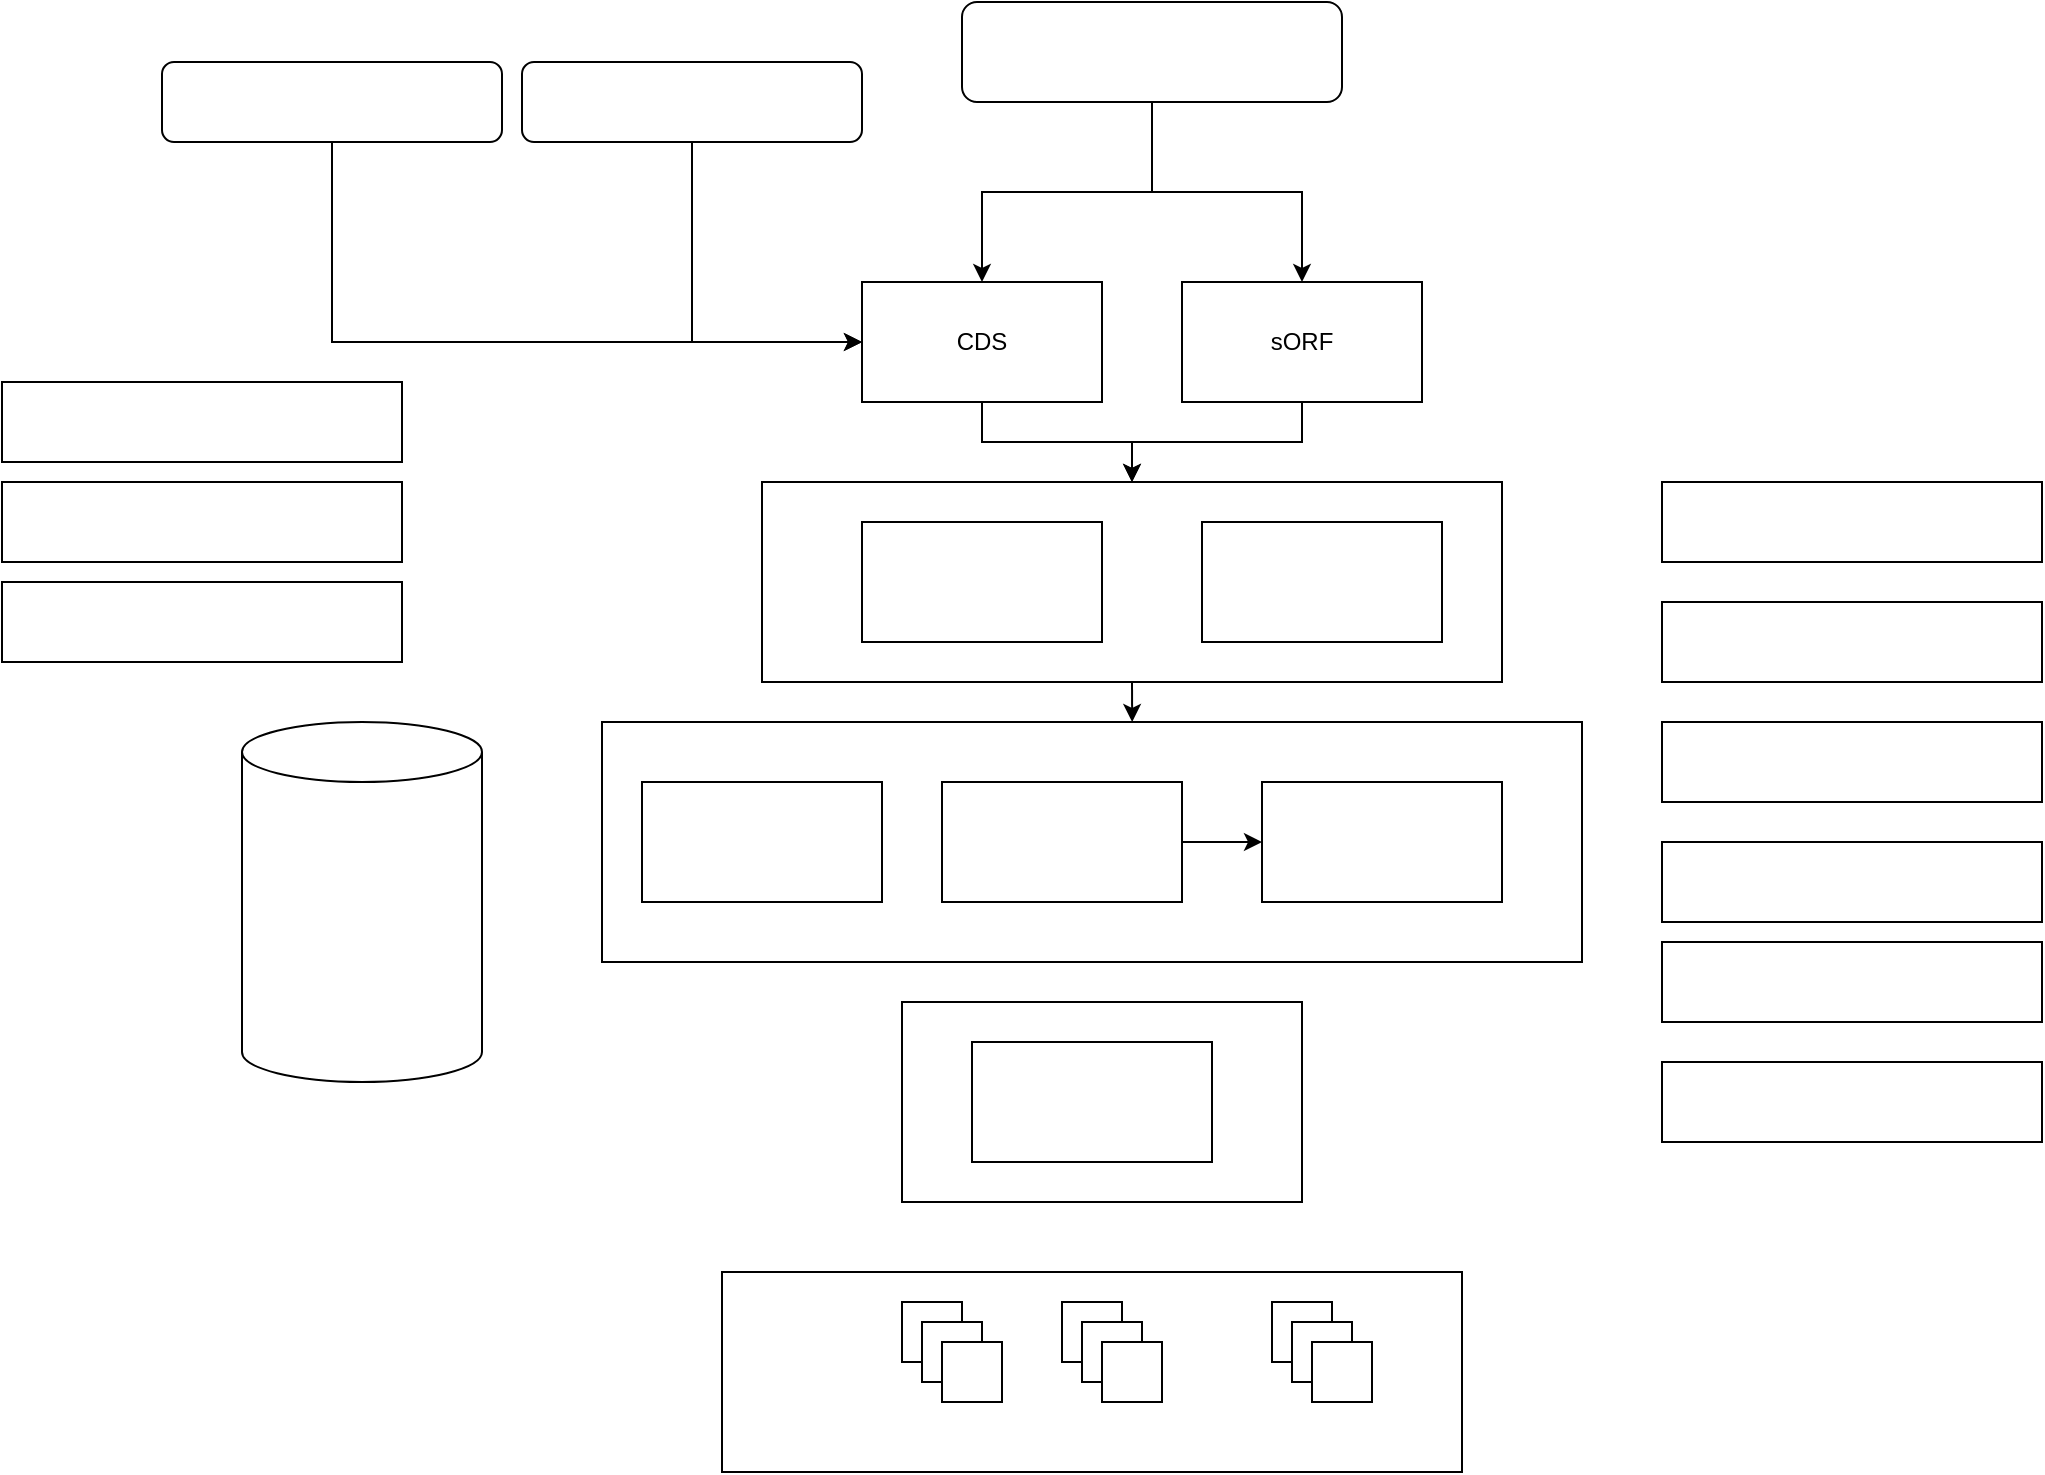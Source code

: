 <mxfile version="24.0.7" type="github">
  <diagram name="Página-1" id="lsY_AHojMyWDu4EsEvxC">
    <mxGraphModel dx="1106" dy="613" grid="1" gridSize="10" guides="1" tooltips="1" connect="1" arrows="1" fold="1" page="1" pageScale="1" pageWidth="1169" pageHeight="827" math="0" shadow="0">
      <root>
        <mxCell id="0" />
        <mxCell id="1" parent="0" />
        <mxCell id="0k39_keqmSAFUSxoz9Lg-10" value="" style="rounded=0;whiteSpace=wrap;html=1;" parent="1" vertex="1">
          <mxGeometry x="480" y="550" width="200" height="100" as="geometry" />
        </mxCell>
        <mxCell id="0k39_keqmSAFUSxoz9Lg-8" value="" style="rounded=0;whiteSpace=wrap;html=1;" parent="1" vertex="1">
          <mxGeometry x="330" y="410" width="490" height="120" as="geometry" />
        </mxCell>
        <mxCell id="0k39_keqmSAFUSxoz9Lg-4" value="" style="rounded=0;whiteSpace=wrap;html=1;" parent="1" vertex="1">
          <mxGeometry x="410" y="290" width="370" height="100" as="geometry" />
        </mxCell>
        <mxCell id="F7AiFnY3k-9bkChaaHXC-7" style="edgeStyle=orthogonalEdgeStyle;rounded=0;orthogonalLoop=1;jettySize=auto;html=1;exitX=0.5;exitY=1;exitDx=0;exitDy=0;" edge="1" parent="1" source="PLAqqT9fA4ukugUgmhYn-3" target="0k39_keqmSAFUSxoz9Lg-4">
          <mxGeometry relative="1" as="geometry" />
        </mxCell>
        <mxCell id="PLAqqT9fA4ukugUgmhYn-3" value="CDS" style="whiteSpace=wrap;html=1;rounded=0;" parent="1" vertex="1">
          <mxGeometry x="460" y="190" width="120" height="60" as="geometry" />
        </mxCell>
        <mxCell id="F7AiFnY3k-9bkChaaHXC-8" style="edgeStyle=orthogonalEdgeStyle;rounded=0;orthogonalLoop=1;jettySize=auto;html=1;exitX=0.5;exitY=1;exitDx=0;exitDy=0;entryX=0.5;entryY=0;entryDx=0;entryDy=0;" edge="1" parent="1" source="PLAqqT9fA4ukugUgmhYn-7" target="0k39_keqmSAFUSxoz9Lg-4">
          <mxGeometry relative="1" as="geometry" />
        </mxCell>
        <mxCell id="PLAqqT9fA4ukugUgmhYn-7" value="sORF" style="whiteSpace=wrap;html=1;rounded=0;" parent="1" vertex="1">
          <mxGeometry x="620" y="190" width="120" height="60" as="geometry" />
        </mxCell>
        <mxCell id="PLAqqT9fA4ukugUgmhYn-12" value="" style="rounded=0;whiteSpace=wrap;html=1;" parent="1" vertex="1">
          <mxGeometry x="460" y="310" width="120" height="60" as="geometry" />
        </mxCell>
        <mxCell id="0k39_keqmSAFUSxoz9Lg-2" value="" style="rounded=0;whiteSpace=wrap;html=1;" parent="1" vertex="1">
          <mxGeometry x="630" y="310" width="120" height="60" as="geometry" />
        </mxCell>
        <mxCell id="0k39_keqmSAFUSxoz9Lg-5" value="" style="rounded=0;whiteSpace=wrap;html=1;" parent="1" vertex="1">
          <mxGeometry x="660" y="440" width="120" height="60" as="geometry" />
        </mxCell>
        <mxCell id="F7AiFnY3k-9bkChaaHXC-10" style="edgeStyle=orthogonalEdgeStyle;rounded=0;orthogonalLoop=1;jettySize=auto;html=1;exitX=1;exitY=0.5;exitDx=0;exitDy=0;" edge="1" parent="1" source="0k39_keqmSAFUSxoz9Lg-6" target="0k39_keqmSAFUSxoz9Lg-5">
          <mxGeometry relative="1" as="geometry" />
        </mxCell>
        <mxCell id="0k39_keqmSAFUSxoz9Lg-6" value="" style="rounded=0;whiteSpace=wrap;html=1;" parent="1" vertex="1">
          <mxGeometry x="500" y="440" width="120" height="60" as="geometry" />
        </mxCell>
        <mxCell id="0k39_keqmSAFUSxoz9Lg-7" value="" style="rounded=0;whiteSpace=wrap;html=1;" parent="1" vertex="1">
          <mxGeometry x="350" y="440" width="120" height="60" as="geometry" />
        </mxCell>
        <mxCell id="0k39_keqmSAFUSxoz9Lg-9" value="" style="rounded=0;whiteSpace=wrap;html=1;" parent="1" vertex="1">
          <mxGeometry x="515" y="570" width="120" height="60" as="geometry" />
        </mxCell>
        <mxCell id="0k39_keqmSAFUSxoz9Lg-11" value="" style="rounded=0;whiteSpace=wrap;html=1;" parent="1" vertex="1">
          <mxGeometry x="390" y="685" width="370" height="100" as="geometry" />
        </mxCell>
        <mxCell id="0k39_keqmSAFUSxoz9Lg-12" value="" style="whiteSpace=wrap;html=1;aspect=fixed;" parent="1" vertex="1">
          <mxGeometry x="480" y="700" width="30" height="30" as="geometry" />
        </mxCell>
        <mxCell id="0k39_keqmSAFUSxoz9Lg-13" value="" style="whiteSpace=wrap;html=1;aspect=fixed;" parent="1" vertex="1">
          <mxGeometry x="490" y="710" width="30" height="30" as="geometry" />
        </mxCell>
        <mxCell id="0k39_keqmSAFUSxoz9Lg-14" value="" style="whiteSpace=wrap;html=1;aspect=fixed;" parent="1" vertex="1">
          <mxGeometry x="500" y="720" width="30" height="30" as="geometry" />
        </mxCell>
        <mxCell id="0k39_keqmSAFUSxoz9Lg-15" value="" style="whiteSpace=wrap;html=1;aspect=fixed;" parent="1" vertex="1">
          <mxGeometry x="560" y="700" width="30" height="30" as="geometry" />
        </mxCell>
        <mxCell id="0k39_keqmSAFUSxoz9Lg-16" value="" style="whiteSpace=wrap;html=1;aspect=fixed;" parent="1" vertex="1">
          <mxGeometry x="570" y="710" width="30" height="30" as="geometry" />
        </mxCell>
        <mxCell id="0k39_keqmSAFUSxoz9Lg-17" value="" style="whiteSpace=wrap;html=1;aspect=fixed;" parent="1" vertex="1">
          <mxGeometry x="580" y="720" width="30" height="30" as="geometry" />
        </mxCell>
        <mxCell id="0k39_keqmSAFUSxoz9Lg-18" value="" style="whiteSpace=wrap;html=1;aspect=fixed;" parent="1" vertex="1">
          <mxGeometry x="665" y="700" width="30" height="30" as="geometry" />
        </mxCell>
        <mxCell id="0k39_keqmSAFUSxoz9Lg-19" value="" style="whiteSpace=wrap;html=1;aspect=fixed;" parent="1" vertex="1">
          <mxGeometry x="675" y="710" width="30" height="30" as="geometry" />
        </mxCell>
        <mxCell id="0k39_keqmSAFUSxoz9Lg-20" value="" style="whiteSpace=wrap;html=1;aspect=fixed;" parent="1" vertex="1">
          <mxGeometry x="685" y="720" width="30" height="30" as="geometry" />
        </mxCell>
        <mxCell id="0k39_keqmSAFUSxoz9Lg-21" value="" style="rounded=0;whiteSpace=wrap;html=1;" parent="1" vertex="1">
          <mxGeometry x="860" y="290" width="190" height="40" as="geometry" />
        </mxCell>
        <mxCell id="0k39_keqmSAFUSxoz9Lg-22" value="" style="rounded=0;whiteSpace=wrap;html=1;" parent="1" vertex="1">
          <mxGeometry x="860" y="350" width="190" height="40" as="geometry" />
        </mxCell>
        <mxCell id="0k39_keqmSAFUSxoz9Lg-23" value="" style="rounded=0;whiteSpace=wrap;html=1;" parent="1" vertex="1">
          <mxGeometry x="860" y="410" width="190" height="40" as="geometry" />
        </mxCell>
        <mxCell id="0k39_keqmSAFUSxoz9Lg-24" value="" style="rounded=0;whiteSpace=wrap;html=1;" parent="1" vertex="1">
          <mxGeometry x="860" y="470" width="190" height="40" as="geometry" />
        </mxCell>
        <mxCell id="0k39_keqmSAFUSxoz9Lg-25" value="" style="rounded=0;whiteSpace=wrap;html=1;" parent="1" vertex="1">
          <mxGeometry x="860" y="520" width="190" height="40" as="geometry" />
        </mxCell>
        <mxCell id="0k39_keqmSAFUSxoz9Lg-26" value="" style="rounded=0;whiteSpace=wrap;html=1;" parent="1" vertex="1">
          <mxGeometry x="860" y="580" width="190" height="40" as="geometry" />
        </mxCell>
        <mxCell id="F7AiFnY3k-9bkChaaHXC-11" style="edgeStyle=orthogonalEdgeStyle;rounded=0;orthogonalLoop=1;jettySize=auto;html=1;exitX=0.5;exitY=1;exitDx=0;exitDy=0;entryX=0;entryY=0.5;entryDx=0;entryDy=0;" edge="1" parent="1" source="0k39_keqmSAFUSxoz9Lg-280" target="PLAqqT9fA4ukugUgmhYn-3">
          <mxGeometry relative="1" as="geometry" />
        </mxCell>
        <mxCell id="0k39_keqmSAFUSxoz9Lg-280" value="" style="rounded=1;whiteSpace=wrap;html=1;" parent="1" vertex="1">
          <mxGeometry x="110" y="80" width="170" height="40" as="geometry" />
        </mxCell>
        <mxCell id="F7AiFnY3k-9bkChaaHXC-12" style="edgeStyle=orthogonalEdgeStyle;rounded=0;orthogonalLoop=1;jettySize=auto;html=1;exitX=0.5;exitY=1;exitDx=0;exitDy=0;entryX=0;entryY=0.5;entryDx=0;entryDy=0;" edge="1" parent="1" source="0k39_keqmSAFUSxoz9Lg-281" target="PLAqqT9fA4ukugUgmhYn-3">
          <mxGeometry relative="1" as="geometry" />
        </mxCell>
        <mxCell id="0k39_keqmSAFUSxoz9Lg-281" value="" style="rounded=1;whiteSpace=wrap;html=1;" parent="1" vertex="1">
          <mxGeometry x="290" y="80" width="170" height="40" as="geometry" />
        </mxCell>
        <mxCell id="F7AiFnY3k-9bkChaaHXC-5" style="edgeStyle=orthogonalEdgeStyle;rounded=0;orthogonalLoop=1;jettySize=auto;html=1;exitX=0.5;exitY=1;exitDx=0;exitDy=0;entryX=0.5;entryY=0;entryDx=0;entryDy=0;" edge="1" parent="1" source="0k39_keqmSAFUSxoz9Lg-282" target="PLAqqT9fA4ukugUgmhYn-3">
          <mxGeometry relative="1" as="geometry" />
        </mxCell>
        <mxCell id="F7AiFnY3k-9bkChaaHXC-6" style="edgeStyle=orthogonalEdgeStyle;rounded=0;orthogonalLoop=1;jettySize=auto;html=1;exitX=0.5;exitY=1;exitDx=0;exitDy=0;entryX=0.5;entryY=0;entryDx=0;entryDy=0;" edge="1" parent="1" source="0k39_keqmSAFUSxoz9Lg-282" target="PLAqqT9fA4ukugUgmhYn-7">
          <mxGeometry relative="1" as="geometry" />
        </mxCell>
        <mxCell id="0k39_keqmSAFUSxoz9Lg-282" value="" style="rounded=1;whiteSpace=wrap;html=1;" parent="1" vertex="1">
          <mxGeometry x="510" y="50" width="190" height="50" as="geometry" />
        </mxCell>
        <mxCell id="0k39_keqmSAFUSxoz9Lg-284" value="" style="rounded=0;whiteSpace=wrap;html=1;" parent="1" vertex="1">
          <mxGeometry x="30" y="240" width="200" height="40" as="geometry" />
        </mxCell>
        <mxCell id="F7AiFnY3k-9bkChaaHXC-1" value="&lt;span style=&quot;color: rgba(0, 0, 0, 0); font-family: monospace; font-size: 0px; text-align: start; text-wrap: nowrap;&quot;&gt;%3CmxGraphModel%3E%3Croot%3E%3CmxCell%20id%3D%220%22%2F%3E%3CmxCell%20id%3D%221%22%20parent%3D%220%22%2F%3E%3CmxCell%20id%3D%222%22%20value%3D%22%22%20style%3D%22rounded%3D0%3BwhiteSpace%3Dwrap%3Bhtml%3D1%3B%22%20vertex%3D%221%22%20parent%3D%221%22%3E%3CmxGeometry%20x%3D%2230%22%20y%3D%22190%22%20width%3D%22200%22%20height%3D%2240%22%20as%3D%22geometry%22%2F%3E%3C%2FmxCell%3E%3C%2Froot%3E%3C%2FmxGraphModel%3E&lt;/span&gt;" style="rounded=0;whiteSpace=wrap;html=1;" vertex="1" parent="1">
          <mxGeometry x="30" y="290" width="200" height="40" as="geometry" />
        </mxCell>
        <mxCell id="F7AiFnY3k-9bkChaaHXC-2" value="" style="rounded=0;whiteSpace=wrap;html=1;" vertex="1" parent="1">
          <mxGeometry x="30" y="340" width="200" height="40" as="geometry" />
        </mxCell>
        <mxCell id="F7AiFnY3k-9bkChaaHXC-3" value="" style="shape=cylinder3;whiteSpace=wrap;html=1;boundedLbl=1;backgroundOutline=1;size=15;" vertex="1" parent="1">
          <mxGeometry x="150" y="410" width="120" height="180" as="geometry" />
        </mxCell>
        <mxCell id="F7AiFnY3k-9bkChaaHXC-9" style="edgeStyle=orthogonalEdgeStyle;rounded=0;orthogonalLoop=1;jettySize=auto;html=1;exitX=0.5;exitY=1;exitDx=0;exitDy=0;entryX=0.541;entryY=0;entryDx=0;entryDy=0;entryPerimeter=0;" edge="1" parent="1" source="0k39_keqmSAFUSxoz9Lg-4" target="0k39_keqmSAFUSxoz9Lg-8">
          <mxGeometry relative="1" as="geometry" />
        </mxCell>
      </root>
    </mxGraphModel>
  </diagram>
</mxfile>
